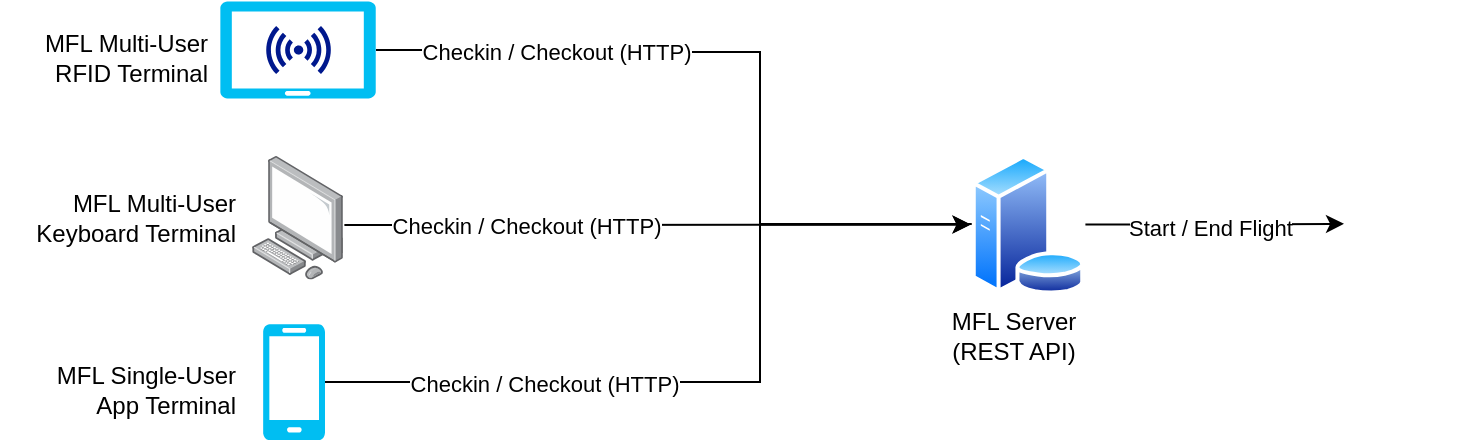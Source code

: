 <mxfile version="24.6.4" type="github">
  <diagram name="Seite-1" id="_jlWFF0QikaLQGhspJfP">
    <mxGraphModel dx="864" dy="474" grid="1" gridSize="10" guides="1" tooltips="1" connect="1" arrows="1" fold="1" page="1" pageScale="1" pageWidth="827" pageHeight="1169" math="0" shadow="0">
      <root>
        <mxCell id="0" />
        <mxCell id="1" parent="0" />
        <mxCell id="IfMmHu5kTRpGRYG7E5fg-6" style="edgeStyle=orthogonalEdgeStyle;rounded=0;orthogonalLoop=1;jettySize=auto;html=1;exitX=1;exitY=0.5;exitDx=0;exitDy=0;exitPerimeter=0;entryX=0;entryY=0.5;entryDx=0;entryDy=0;" edge="1" parent="1" source="IfMmHu5kTRpGRYG7E5fg-20" target="IfMmHu5kTRpGRYG7E5fg-18">
          <mxGeometry relative="1" as="geometry">
            <mxPoint x="198" y="103.995" as="sourcePoint" />
            <mxPoint x="460" y="160" as="targetPoint" />
            <Array as="points">
              <mxPoint x="270" y="104" />
              <mxPoint x="410" y="105" />
              <mxPoint x="410" y="160" />
            </Array>
          </mxGeometry>
        </mxCell>
        <mxCell id="IfMmHu5kTRpGRYG7E5fg-10" value="Checkin / Checkout (HTTP)" style="edgeLabel;html=1;align=center;verticalAlign=middle;resizable=0;points=[];" vertex="1" connectable="0" parent="IfMmHu5kTRpGRYG7E5fg-6">
          <mxGeometry x="-0.516" relative="1" as="geometry">
            <mxPoint x="-2" as="offset" />
          </mxGeometry>
        </mxCell>
        <mxCell id="IfMmHu5kTRpGRYG7E5fg-7" style="edgeStyle=orthogonalEdgeStyle;rounded=0;orthogonalLoop=1;jettySize=auto;html=1;exitX=1;exitY=0.5;exitDx=0;exitDy=0;exitPerimeter=0;entryX=0;entryY=0.5;entryDx=0;entryDy=0;" edge="1" parent="1" source="IfMmHu5kTRpGRYG7E5fg-3" target="IfMmHu5kTRpGRYG7E5fg-18">
          <mxGeometry relative="1" as="geometry">
            <mxPoint x="192.5" y="364.4" as="sourcePoint" />
            <mxPoint x="530" y="140" as="targetPoint" />
            <Array as="points">
              <mxPoint x="410" y="270" />
              <mxPoint x="410" y="191" />
              <mxPoint x="533" y="191" />
            </Array>
          </mxGeometry>
        </mxCell>
        <mxCell id="IfMmHu5kTRpGRYG7E5fg-8" value="Checkin / Checkout (HTTP)" style="edgeLabel;html=1;align=center;verticalAlign=middle;resizable=0;points=[];" vertex="1" connectable="0" parent="IfMmHu5kTRpGRYG7E5fg-7">
          <mxGeometry x="-0.418" y="-2" relative="1" as="geometry">
            <mxPoint x="-18" y="-1" as="offset" />
          </mxGeometry>
        </mxCell>
        <mxCell id="IfMmHu5kTRpGRYG7E5fg-3" value="" style="verticalLabelPosition=bottom;html=1;verticalAlign=top;align=center;strokeColor=none;fillColor=#00BEF2;shape=mxgraph.azure.mobile;pointerEvents=1;" vertex="1" parent="1">
          <mxGeometry x="161.5" y="241" width="31" height="58" as="geometry" />
        </mxCell>
        <mxCell id="IfMmHu5kTRpGRYG7E5fg-15" value="&lt;div&gt;MFL Multi-User&lt;/div&gt;&lt;div&gt;RFID Terminal&lt;br&gt;&lt;/div&gt;" style="text;html=1;align=right;verticalAlign=middle;whiteSpace=wrap;rounded=0;" vertex="1" parent="1">
          <mxGeometry x="40" y="83" width="96.25" height="49" as="geometry" />
        </mxCell>
        <mxCell id="IfMmHu5kTRpGRYG7E5fg-16" value="&lt;div&gt;MFL Single-User&lt;/div&gt;&lt;div&gt;App Terminal&lt;br&gt;&lt;/div&gt;" style="text;html=1;align=right;verticalAlign=middle;whiteSpace=wrap;rounded=0;" vertex="1" parent="1">
          <mxGeometry x="53.75" y="249" width="96.25" height="50" as="geometry" />
        </mxCell>
        <mxCell id="IfMmHu5kTRpGRYG7E5fg-34" value="" style="edgeStyle=orthogonalEdgeStyle;rounded=0;orthogonalLoop=1;jettySize=auto;html=1;" edge="1" parent="1" source="IfMmHu5kTRpGRYG7E5fg-18" target="IfMmHu5kTRpGRYG7E5fg-31">
          <mxGeometry relative="1" as="geometry" />
        </mxCell>
        <mxCell id="IfMmHu5kTRpGRYG7E5fg-35" value="Start / End Flight" style="edgeLabel;html=1;align=center;verticalAlign=middle;resizable=0;points=[];" vertex="1" connectable="0" parent="IfMmHu5kTRpGRYG7E5fg-34">
          <mxGeometry x="-0.041" y="-1" relative="1" as="geometry">
            <mxPoint as="offset" />
          </mxGeometry>
        </mxCell>
        <mxCell id="IfMmHu5kTRpGRYG7E5fg-18" value="" style="image;aspect=fixed;perimeter=ellipsePerimeter;html=1;align=center;shadow=0;dashed=0;spacingTop=3;image=img/lib/active_directory/database_server.svg;" vertex="1" parent="1">
          <mxGeometry x="515.3" y="156.26" width="57.4" height="70" as="geometry" />
        </mxCell>
        <mxCell id="IfMmHu5kTRpGRYG7E5fg-19" value="&lt;div&gt;MFL Server (REST API)&lt;br&gt;&lt;/div&gt;" style="text;html=1;align=center;verticalAlign=middle;whiteSpace=wrap;rounded=0;" vertex="1" parent="1">
          <mxGeometry x="500" y="232.26" width="73.7" height="29" as="geometry" />
        </mxCell>
        <mxCell id="IfMmHu5kTRpGRYG7E5fg-20" value="" style="verticalLabelPosition=bottom;html=1;verticalAlign=top;align=center;strokeColor=none;fillColor=#00BEF2;shape=mxgraph.azure.tablet;pointerEvents=1;" vertex="1" parent="1">
          <mxGeometry x="140" y="79.73" width="78" height="48.53" as="geometry" />
        </mxCell>
        <mxCell id="IfMmHu5kTRpGRYG7E5fg-21" value="" style="sketch=0;aspect=fixed;pointerEvents=1;shadow=0;dashed=0;html=1;strokeColor=none;labelPosition=center;verticalLabelPosition=bottom;verticalAlign=top;align=center;fillColor=#00188D;shape=mxgraph.mscae.enterprise.wireless_connection" vertex="1" parent="1">
          <mxGeometry x="176.92" y="92" width="20.16" height="24" as="geometry" />
        </mxCell>
        <mxCell id="IfMmHu5kTRpGRYG7E5fg-22" value="" style="sketch=0;aspect=fixed;pointerEvents=1;shadow=0;dashed=0;html=1;strokeColor=none;labelPosition=center;verticalLabelPosition=bottom;verticalAlign=top;align=center;fillColor=#00188D;shape=mxgraph.mscae.enterprise.wireless_connection;rotation=-180;" vertex="1" parent="1">
          <mxGeometry x="161.5" y="92" width="20.16" height="24" as="geometry" />
        </mxCell>
        <mxCell id="IfMmHu5kTRpGRYG7E5fg-23" value="" style="image;points=[];aspect=fixed;html=1;align=center;shadow=0;dashed=0;image=img/lib/allied_telesis/computer_and_terminals/Personal_Computer.svg;" vertex="1" parent="1">
          <mxGeometry x="156" y="157" width="45.6" height="61.8" as="geometry" />
        </mxCell>
        <mxCell id="IfMmHu5kTRpGRYG7E5fg-24" value="&lt;div&gt;MFL Multi-User&lt;/div&gt;&lt;div&gt;Keyboard Terminal&lt;br&gt;&lt;/div&gt;" style="text;html=1;align=right;verticalAlign=middle;whiteSpace=wrap;rounded=0;" vertex="1" parent="1">
          <mxGeometry x="30" y="163.4" width="120" height="49" as="geometry" />
        </mxCell>
        <mxCell id="IfMmHu5kTRpGRYG7E5fg-28" style="edgeStyle=orthogonalEdgeStyle;rounded=0;orthogonalLoop=1;jettySize=auto;html=1;entryX=0;entryY=0.5;entryDx=0;entryDy=0;exitX=1.013;exitY=0.558;exitDx=0;exitDy=0;exitPerimeter=0;" edge="1" parent="1" source="IfMmHu5kTRpGRYG7E5fg-23" target="IfMmHu5kTRpGRYG7E5fg-18">
          <mxGeometry relative="1" as="geometry">
            <mxPoint x="223.6" y="189.907" as="sourcePoint" />
            <mxPoint x="490" y="190" as="targetPoint" />
            <Array as="points">
              <mxPoint x="224" y="192" />
              <mxPoint x="533" y="191" />
            </Array>
          </mxGeometry>
        </mxCell>
        <mxCell id="IfMmHu5kTRpGRYG7E5fg-29" value="Checkin / Checkout (HTTP)" style="edgeLabel;html=1;align=center;verticalAlign=middle;resizable=0;points=[];" vertex="1" connectable="0" parent="IfMmHu5kTRpGRYG7E5fg-28">
          <mxGeometry x="-0.458" y="-1" relative="1" as="geometry">
            <mxPoint x="6" y="-1" as="offset" />
          </mxGeometry>
        </mxCell>
        <mxCell id="IfMmHu5kTRpGRYG7E5fg-31" value="" style="shape=image;html=1;verticalAlign=top;verticalLabelPosition=bottom;labelBackgroundColor=#ffffff;imageAspect=0;aspect=fixed;image=https://cdn1.iconfinder.com/data/icons/unicons-line-vol-4/24/map-128.png" vertex="1" parent="1">
          <mxGeometry x="702" y="157.9" width="66" height="66" as="geometry" />
        </mxCell>
      </root>
    </mxGraphModel>
  </diagram>
</mxfile>
